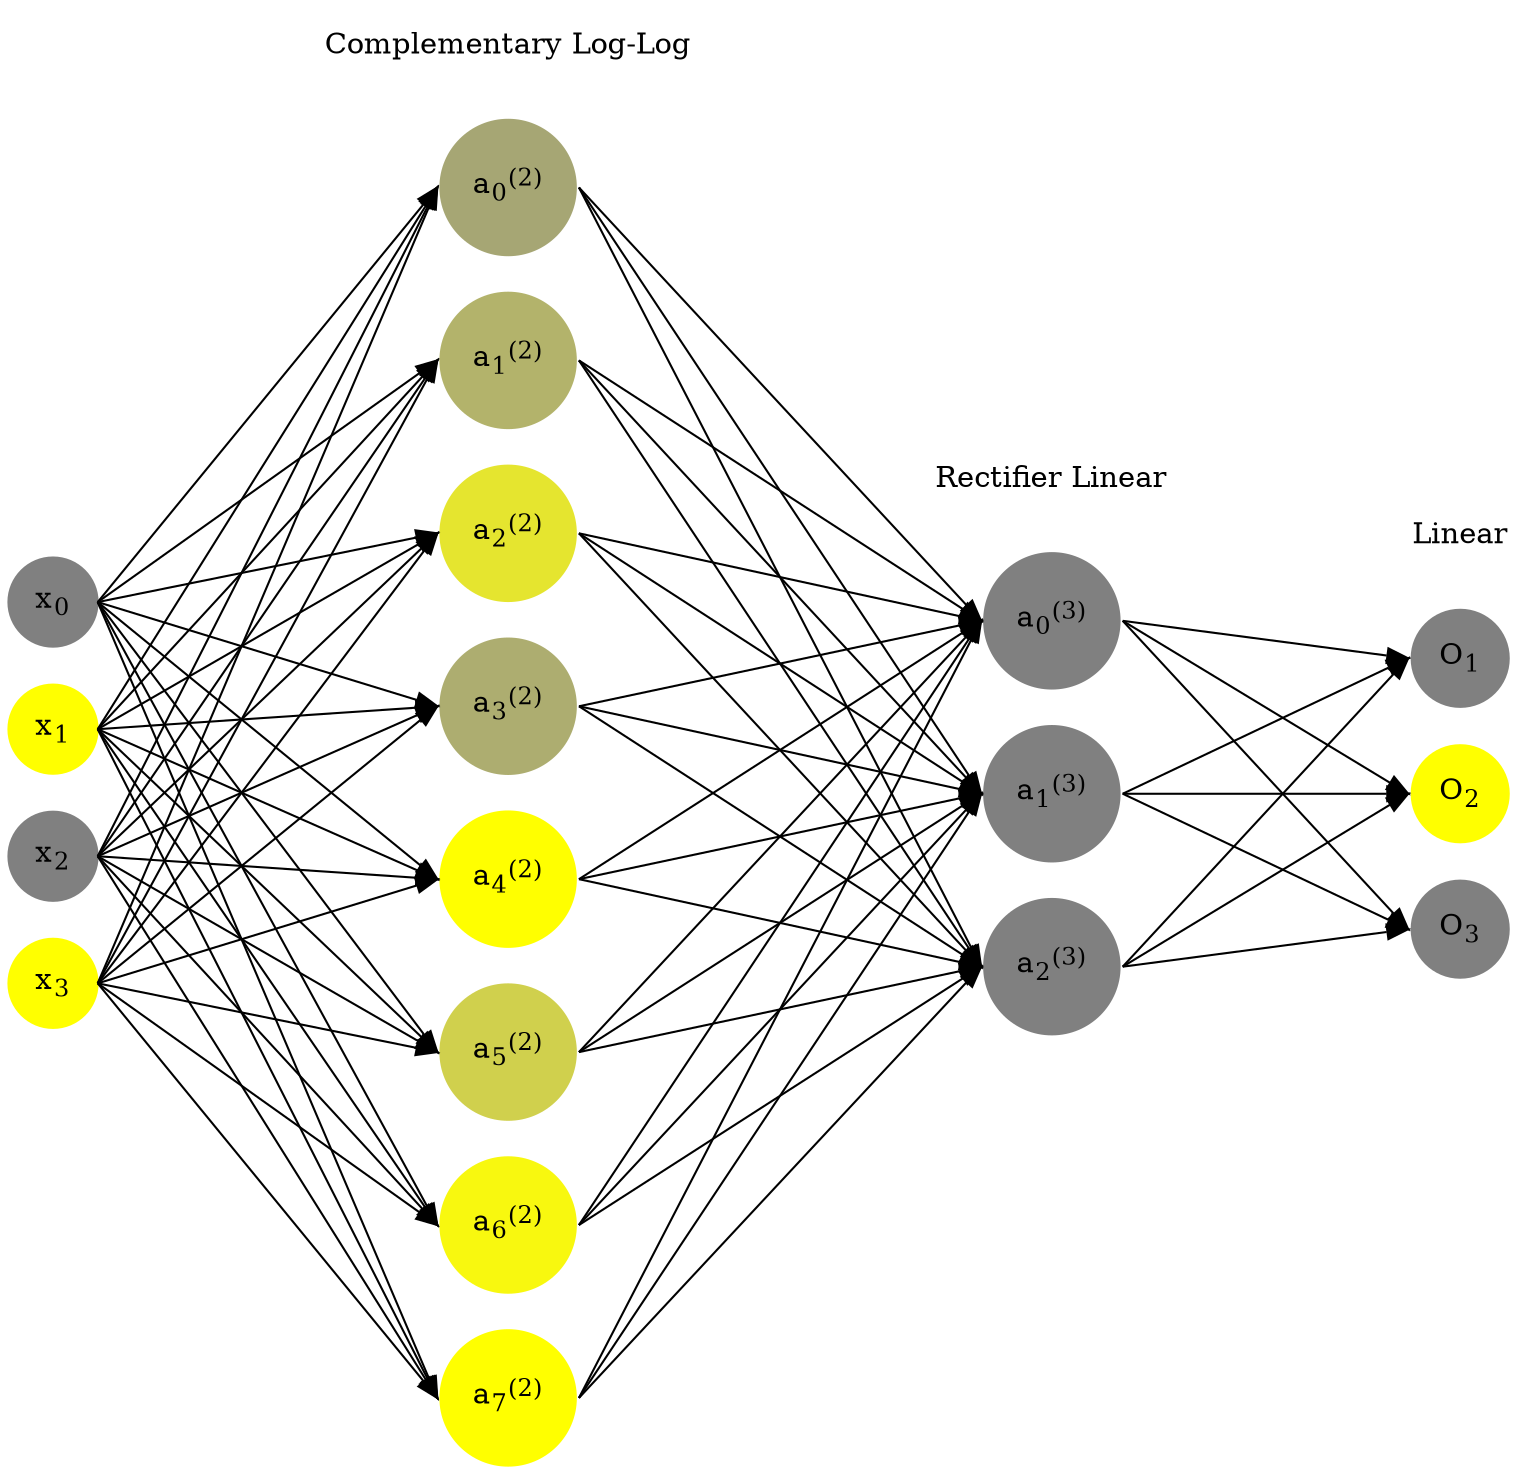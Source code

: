 digraph G {
	rankdir = LR;
	splines=false;
	edge[style=invis];
	ranksep= 1.4;
	{
	node [shape=circle, color="0.1667, 0.0, 0.5", style=filled, fillcolor="0.1667, 0.0, 0.5"];
	x0 [label=<x<sub>0</sub>>];
	}
	{
	node [shape=circle, color="0.1667, 1.0, 1.0", style=filled, fillcolor="0.1667, 1.0, 1.0"];
	x1 [label=<x<sub>1</sub>>];
	}
	{
	node [shape=circle, color="0.1667, 0.0, 0.5", style=filled, fillcolor="0.1667, 0.0, 0.5"];
	x2 [label=<x<sub>2</sub>>];
	}
	{
	node [shape=circle, color="0.1667, 1.0, 1.0", style=filled, fillcolor="0.1667, 1.0, 1.0"];
	x3 [label=<x<sub>3</sub>>];
	}
	{
	node [shape=circle, color="0.1667, 0.297589, 0.648794", style=filled, fillcolor="0.1667, 0.297589, 0.648794"];
	a02 [label=<a<sub>0</sub><sup>(2)</sup>>];
	}
	{
	node [shape=circle, color="0.1667, 0.401182, 0.700591", style=filled, fillcolor="0.1667, 0.401182, 0.700591"];
	a12 [label=<a<sub>1</sub><sup>(2)</sup>>];
	}
	{
	node [shape=circle, color="0.1667, 0.795449, 0.897725", style=filled, fillcolor="0.1667, 0.795449, 0.897725"];
	a22 [label=<a<sub>2</sub><sup>(2)</sup>>];
	}
	{
	node [shape=circle, color="0.1667, 0.352383, 0.676191", style=filled, fillcolor="0.1667, 0.352383, 0.676191"];
	a32 [label=<a<sub>3</sub><sup>(2)</sup>>];
	}
	{
	node [shape=circle, color="0.1667, 0.999996, 0.999998", style=filled, fillcolor="0.1667, 0.999996, 0.999998"];
	a42 [label=<a<sub>4</sub><sup>(2)</sup>>];
	}
	{
	node [shape=circle, color="0.1667, 0.626349, 0.813175", style=filled, fillcolor="0.1667, 0.626349, 0.813175"];
	a52 [label=<a<sub>5</sub><sup>(2)</sup>>];
	}
	{
	node [shape=circle, color="0.1667, 0.938510, 0.969255", style=filled, fillcolor="0.1667, 0.938510, 0.969255"];
	a62 [label=<a<sub>6</sub><sup>(2)</sup>>];
	}
	{
	node [shape=circle, color="0.1667, 0.999983, 0.999992", style=filled, fillcolor="0.1667, 0.999983, 0.999992"];
	a72 [label=<a<sub>7</sub><sup>(2)</sup>>];
	}
	{
	node [shape=circle, color="0.1667, 0.000000, 0.500000", style=filled, fillcolor="0.1667, 0.000000, 0.500000"];
	a03 [label=<a<sub>0</sub><sup>(3)</sup>>];
	}
	{
	node [shape=circle, color="0.1667, 0.000000, 0.500000", style=filled, fillcolor="0.1667, 0.000000, 0.500000"];
	a13 [label=<a<sub>1</sub><sup>(3)</sup>>];
	}
	{
	node [shape=circle, color="0.1667, 0.000000, 0.500000", style=filled, fillcolor="0.1667, 0.000000, 0.500000"];
	a23 [label=<a<sub>2</sub><sup>(3)</sup>>];
	}
	{
	node [shape=circle, color="0.1667, 0.0, 0.5", style=filled, fillcolor="0.1667, 0.0, 0.5"];
	O1 [label=<O<sub>1</sub>>];
	}
	{
	node [shape=circle, color="0.1667, 1.0, 1.0", style=filled, fillcolor="0.1667, 1.0, 1.0"];
	O2 [label=<O<sub>2</sub>>];
	}
	{
	node [shape=circle, color="0.1667, 0.0, 0.5", style=filled, fillcolor="0.1667, 0.0, 0.5"];
	O3 [label=<O<sub>3</sub>>];
	}
	{
	rank=same;
	x0->x1->x2->x3;
	}
	{
	rank=same;
	a02->a12->a22->a32->a42->a52->a62->a72;
	}
	{
	rank=same;
	a03->a13->a23;
	}
	{
	rank=same;
	O1->O2->O3;
	}
	l1 [shape=plaintext,label="Complementary Log-Log"];
	l1->a02;
	{rank=same; l1;a02};
	l2 [shape=plaintext,label="Rectifier Linear"];
	l2->a03;
	{rank=same; l2;a03};
	l3 [shape=plaintext,label="Linear"];
	l3->O1;
	{rank=same; l3;O1};
edge[style=solid, tailport=e, headport=w];
	{x0;x1;x2;x3} -> {a02;a12;a22;a32;a42;a52;a62;a72};
	{a02;a12;a22;a32;a42;a52;a62;a72} -> {a03;a13;a23};
	{a03;a13;a23} -> {O1,O2,O3};
}